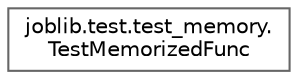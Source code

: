 digraph "Graphical Class Hierarchy"
{
 // LATEX_PDF_SIZE
  bgcolor="transparent";
  edge [fontname=Helvetica,fontsize=10,labelfontname=Helvetica,labelfontsize=10];
  node [fontname=Helvetica,fontsize=10,shape=box,height=0.2,width=0.4];
  rankdir="LR";
  Node0 [id="Node000000",label="joblib.test.test_memory.\lTestMemorizedFunc",height=0.2,width=0.4,color="grey40", fillcolor="white", style="filled",URL="$d8/da3/classjoblib_1_1test_1_1test__memory_1_1TestMemorizedFunc.html",tooltip=" "];
}
